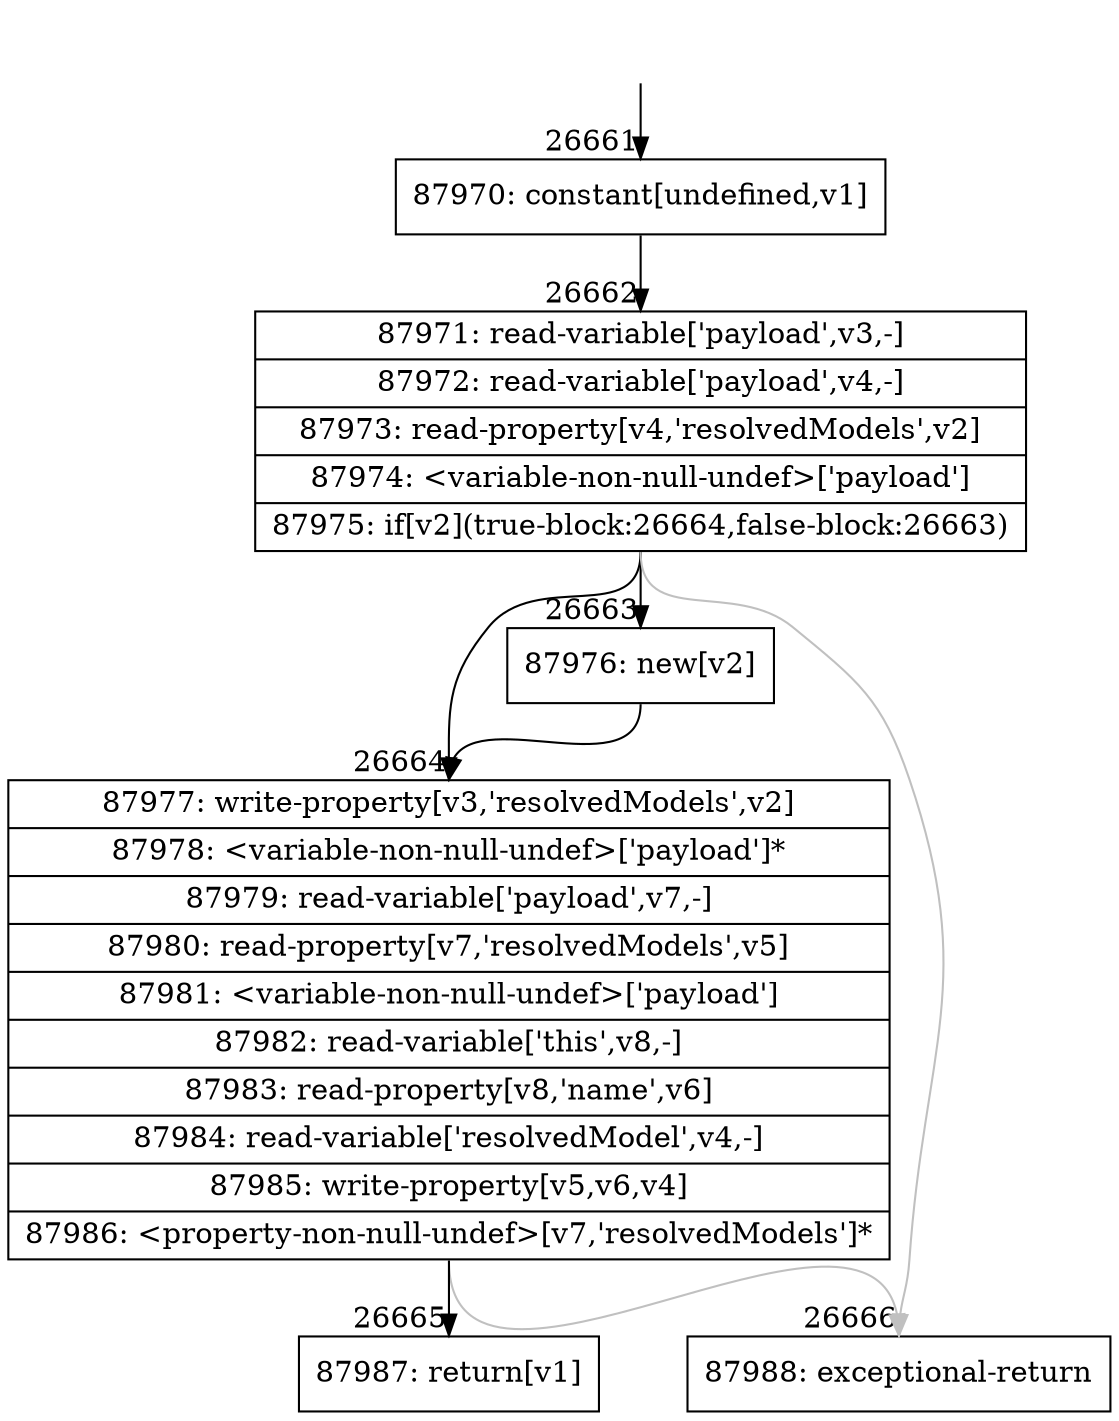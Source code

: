 digraph {
rankdir="TD"
BB_entry2335[shape=none,label=""];
BB_entry2335 -> BB26661 [tailport=s, headport=n, headlabel="    26661"]
BB26661 [shape=record label="{87970: constant[undefined,v1]}" ] 
BB26661 -> BB26662 [tailport=s, headport=n, headlabel="      26662"]
BB26662 [shape=record label="{87971: read-variable['payload',v3,-]|87972: read-variable['payload',v4,-]|87973: read-property[v4,'resolvedModels',v2]|87974: \<variable-non-null-undef\>['payload']|87975: if[v2](true-block:26664,false-block:26663)}" ] 
BB26662 -> BB26664 [tailport=s, headport=n, headlabel="      26664"]
BB26662 -> BB26663 [tailport=s, headport=n, headlabel="      26663"]
BB26662 -> BB26666 [tailport=s, headport=n, color=gray, headlabel="      26666"]
BB26663 [shape=record label="{87976: new[v2]}" ] 
BB26663 -> BB26664 [tailport=s, headport=n]
BB26664 [shape=record label="{87977: write-property[v3,'resolvedModels',v2]|87978: \<variable-non-null-undef\>['payload']*|87979: read-variable['payload',v7,-]|87980: read-property[v7,'resolvedModels',v5]|87981: \<variable-non-null-undef\>['payload']|87982: read-variable['this',v8,-]|87983: read-property[v8,'name',v6]|87984: read-variable['resolvedModel',v4,-]|87985: write-property[v5,v6,v4]|87986: \<property-non-null-undef\>[v7,'resolvedModels']*}" ] 
BB26664 -> BB26665 [tailport=s, headport=n, headlabel="      26665"]
BB26664 -> BB26666 [tailport=s, headport=n, color=gray]
BB26665 [shape=record label="{87987: return[v1]}" ] 
BB26666 [shape=record label="{87988: exceptional-return}" ] 
//#$~ 48260
}
